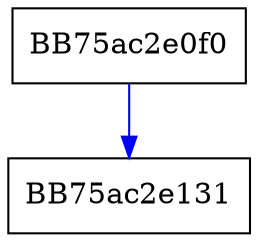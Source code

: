 digraph CreateInstance {
  node [shape="box"];
  graph [splines=ortho];
  BB75ac2e0f0 -> BB75ac2e131 [color="blue"];
}